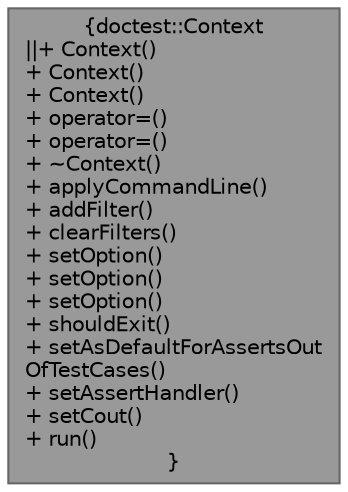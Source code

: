 digraph "doctest::Context"
{
 // LATEX_PDF_SIZE
  bgcolor="transparent";
  edge [fontname=Helvetica,fontsize=10,labelfontname=Helvetica,labelfontsize=10];
  node [fontname=Helvetica,fontsize=10,shape=box,height=0.2,width=0.4];
  Node1 [label="{doctest::Context\n||+ Context()\l+ Context()\l+ Context()\l+ operator=()\l+ operator=()\l+ ~Context()\l+ applyCommandLine()\l+ addFilter()\l+ clearFilters()\l+ setOption()\l+ setOption()\l+ setOption()\l+ shouldExit()\l+ setAsDefaultForAssertsOut\lOfTestCases()\l+ setAssertHandler()\l+ setCout()\l+ run()\l}",height=0.2,width=0.4,color="gray40", fillcolor="grey60", style="filled", fontcolor="black",tooltip=" "];
}
